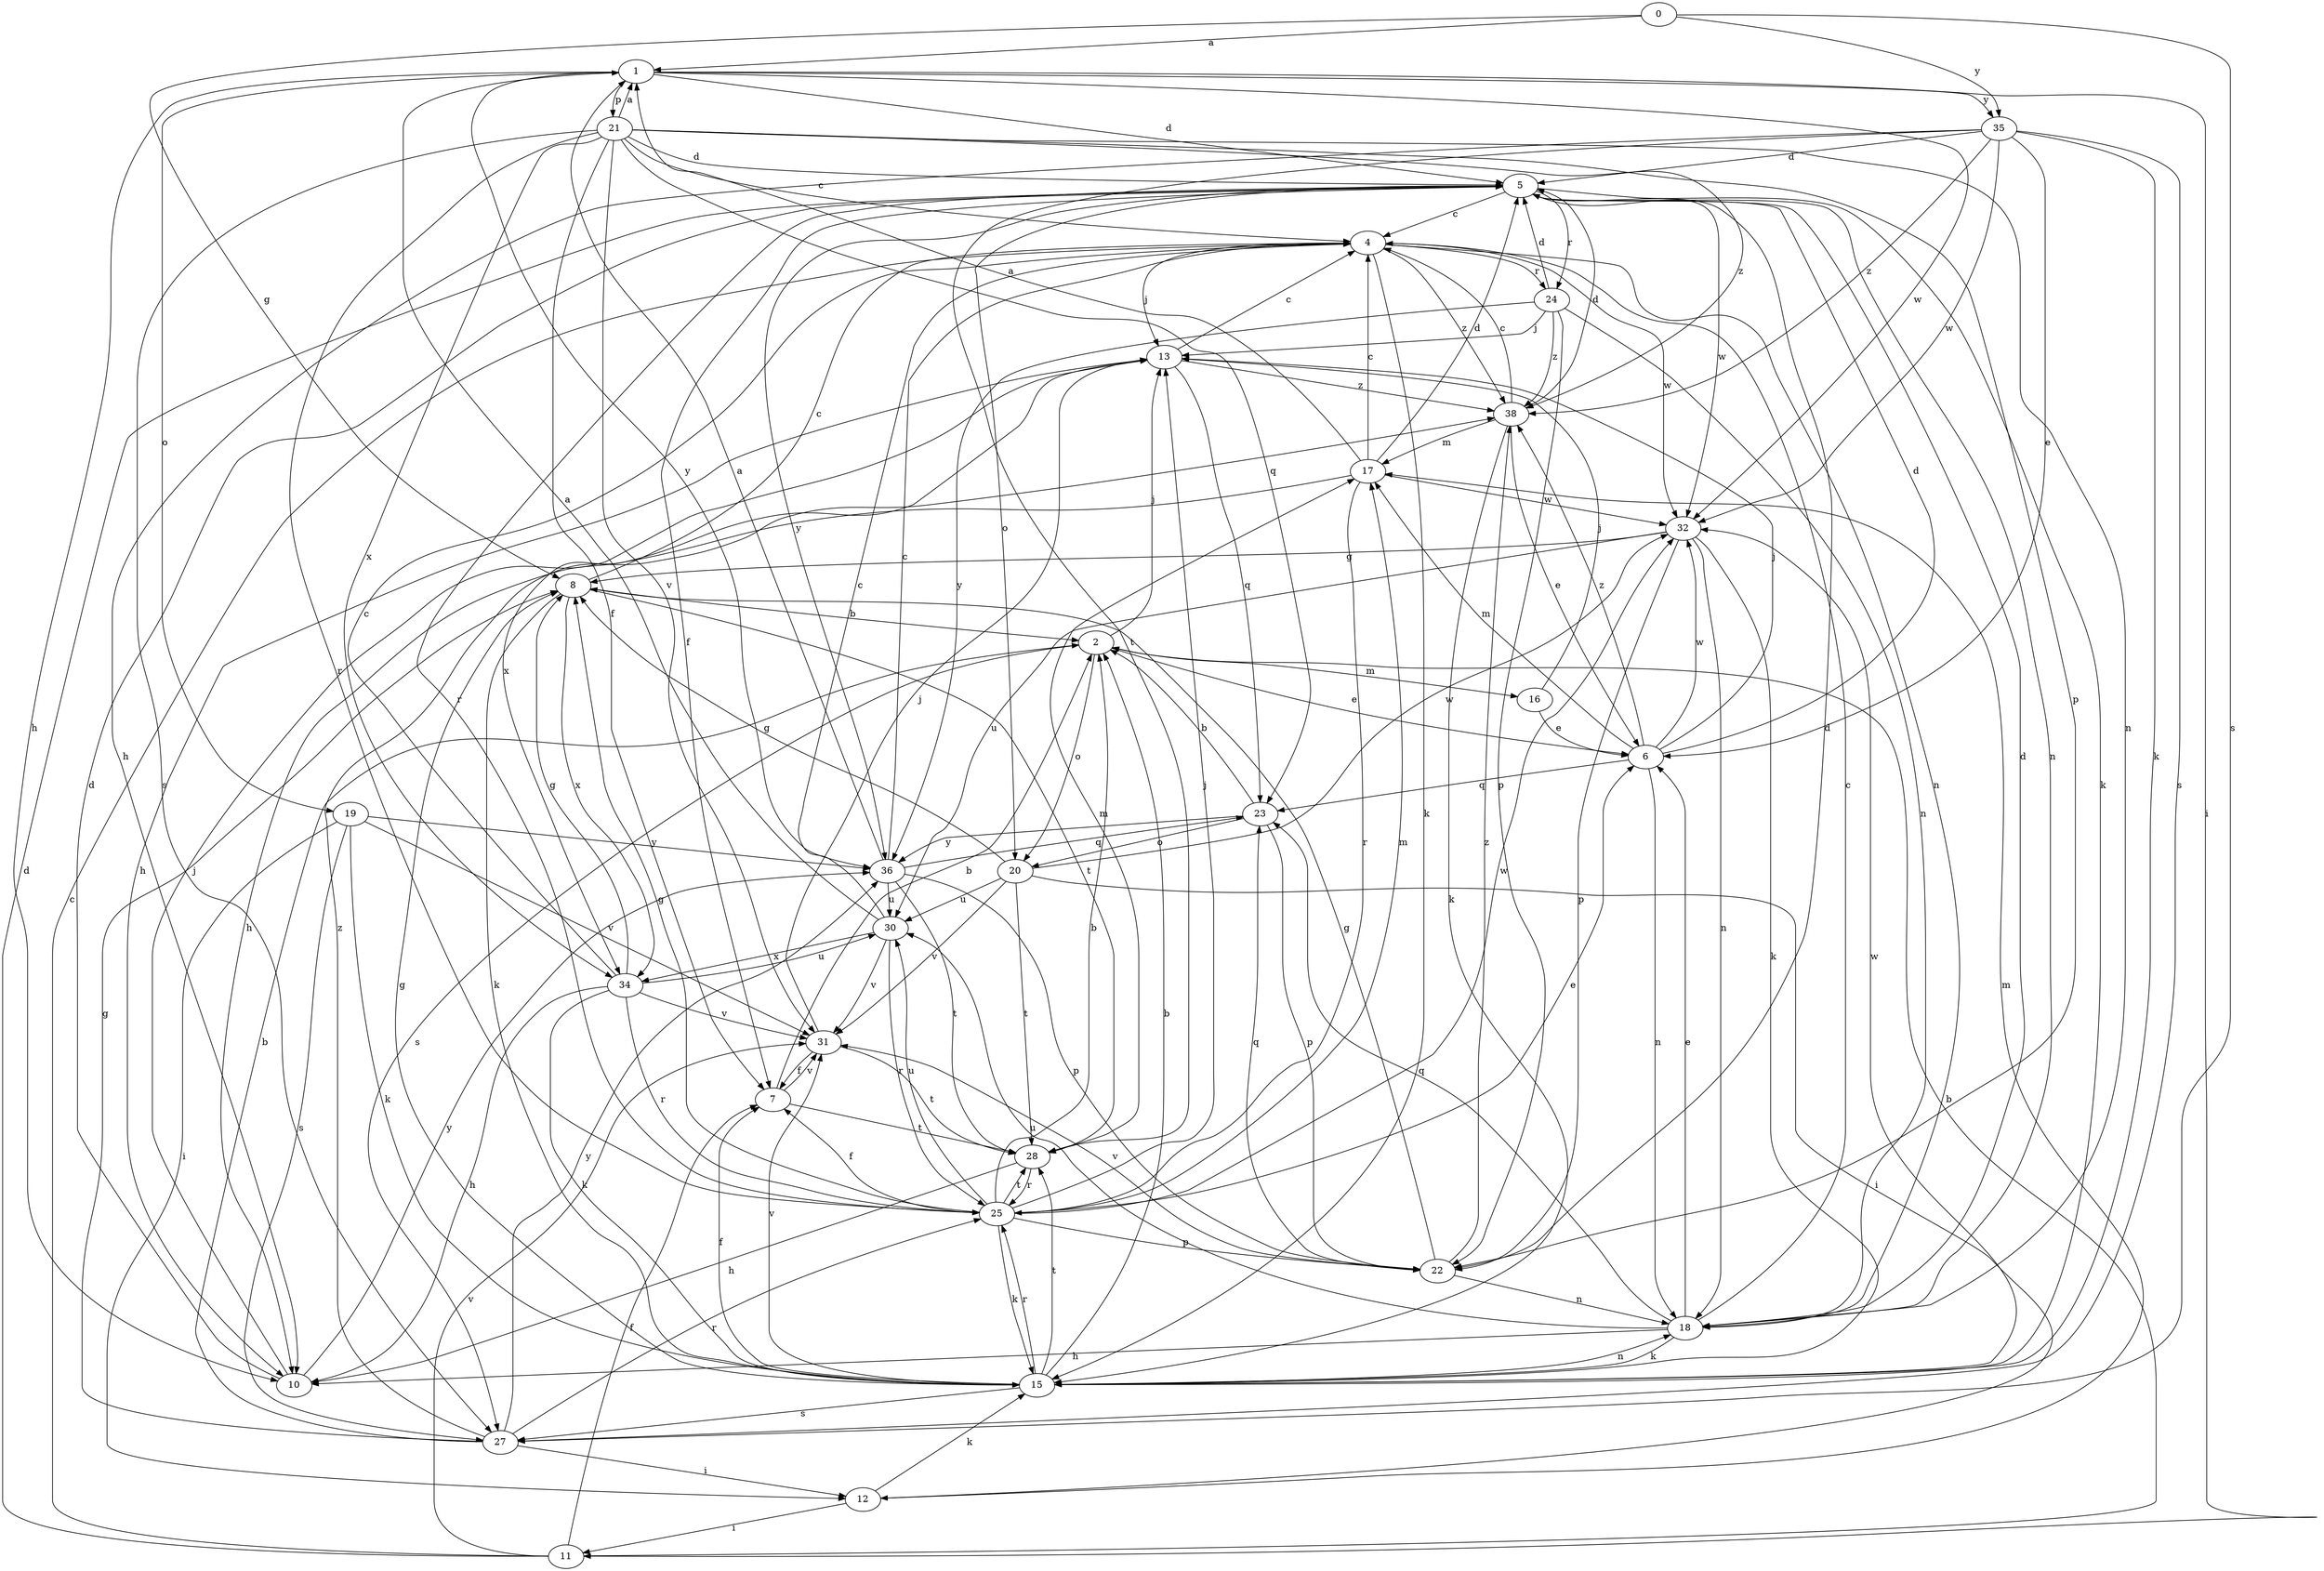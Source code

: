 strict digraph  {
0;
1;
2;
4;
5;
6;
7;
8;
10;
11;
12;
13;
15;
16;
17;
18;
19;
20;
21;
22;
23;
24;
25;
27;
28;
30;
31;
32;
34;
35;
36;
38;
0 -> 1  [label=a];
0 -> 8  [label=g];
0 -> 27  [label=s];
0 -> 35  [label=y];
1 -> 5  [label=d];
1 -> 10  [label=h];
1 -> 11  [label=i];
1 -> 19  [label=o];
1 -> 21  [label=p];
1 -> 32  [label=w];
1 -> 35  [label=y];
1 -> 36  [label=y];
2 -> 6  [label=e];
2 -> 13  [label=j];
2 -> 16  [label=m];
2 -> 20  [label=o];
2 -> 27  [label=s];
4 -> 13  [label=j];
4 -> 15  [label=k];
4 -> 18  [label=n];
4 -> 24  [label=r];
4 -> 32  [label=w];
4 -> 38  [label=z];
5 -> 4  [label=c];
5 -> 7  [label=f];
5 -> 15  [label=k];
5 -> 18  [label=n];
5 -> 20  [label=o];
5 -> 24  [label=r];
5 -> 25  [label=r];
5 -> 32  [label=w];
5 -> 36  [label=y];
6 -> 5  [label=d];
6 -> 13  [label=j];
6 -> 17  [label=m];
6 -> 18  [label=n];
6 -> 23  [label=q];
6 -> 32  [label=w];
6 -> 38  [label=z];
7 -> 2  [label=b];
7 -> 28  [label=t];
7 -> 31  [label=v];
8 -> 2  [label=b];
8 -> 4  [label=c];
8 -> 15  [label=k];
8 -> 28  [label=t];
8 -> 34  [label=x];
10 -> 5  [label=d];
10 -> 13  [label=j];
10 -> 36  [label=y];
11 -> 2  [label=b];
11 -> 4  [label=c];
11 -> 5  [label=d];
11 -> 7  [label=f];
11 -> 31  [label=v];
12 -> 11  [label=i];
12 -> 15  [label=k];
12 -> 17  [label=m];
13 -> 4  [label=c];
13 -> 10  [label=h];
13 -> 23  [label=q];
13 -> 34  [label=x];
13 -> 38  [label=z];
15 -> 2  [label=b];
15 -> 7  [label=f];
15 -> 8  [label=g];
15 -> 18  [label=n];
15 -> 25  [label=r];
15 -> 27  [label=s];
15 -> 28  [label=t];
15 -> 31  [label=v];
15 -> 32  [label=w];
16 -> 6  [label=e];
16 -> 13  [label=j];
17 -> 1  [label=a];
17 -> 4  [label=c];
17 -> 5  [label=d];
17 -> 10  [label=h];
17 -> 25  [label=r];
17 -> 32  [label=w];
18 -> 4  [label=c];
18 -> 5  [label=d];
18 -> 6  [label=e];
18 -> 10  [label=h];
18 -> 15  [label=k];
18 -> 23  [label=q];
18 -> 30  [label=u];
19 -> 12  [label=i];
19 -> 15  [label=k];
19 -> 27  [label=s];
19 -> 31  [label=v];
19 -> 36  [label=y];
20 -> 8  [label=g];
20 -> 12  [label=i];
20 -> 28  [label=t];
20 -> 30  [label=u];
20 -> 31  [label=v];
20 -> 32  [label=w];
21 -> 1  [label=a];
21 -> 4  [label=c];
21 -> 5  [label=d];
21 -> 7  [label=f];
21 -> 18  [label=n];
21 -> 22  [label=p];
21 -> 23  [label=q];
21 -> 25  [label=r];
21 -> 27  [label=s];
21 -> 31  [label=v];
21 -> 34  [label=x];
21 -> 38  [label=z];
22 -> 5  [label=d];
22 -> 8  [label=g];
22 -> 18  [label=n];
22 -> 23  [label=q];
22 -> 31  [label=v];
22 -> 38  [label=z];
23 -> 2  [label=b];
23 -> 20  [label=o];
23 -> 22  [label=p];
23 -> 36  [label=y];
24 -> 5  [label=d];
24 -> 13  [label=j];
24 -> 18  [label=n];
24 -> 22  [label=p];
24 -> 36  [label=y];
24 -> 38  [label=z];
25 -> 2  [label=b];
25 -> 6  [label=e];
25 -> 7  [label=f];
25 -> 8  [label=g];
25 -> 13  [label=j];
25 -> 15  [label=k];
25 -> 17  [label=m];
25 -> 22  [label=p];
25 -> 28  [label=t];
25 -> 30  [label=u];
25 -> 32  [label=w];
27 -> 2  [label=b];
27 -> 8  [label=g];
27 -> 12  [label=i];
27 -> 25  [label=r];
27 -> 36  [label=y];
27 -> 38  [label=z];
28 -> 10  [label=h];
28 -> 17  [label=m];
28 -> 25  [label=r];
30 -> 1  [label=a];
30 -> 4  [label=c];
30 -> 25  [label=r];
30 -> 31  [label=v];
30 -> 34  [label=x];
31 -> 7  [label=f];
31 -> 13  [label=j];
31 -> 28  [label=t];
32 -> 8  [label=g];
32 -> 15  [label=k];
32 -> 18  [label=n];
32 -> 22  [label=p];
32 -> 30  [label=u];
34 -> 4  [label=c];
34 -> 8  [label=g];
34 -> 10  [label=h];
34 -> 15  [label=k];
34 -> 25  [label=r];
34 -> 30  [label=u];
34 -> 31  [label=v];
35 -> 5  [label=d];
35 -> 6  [label=e];
35 -> 10  [label=h];
35 -> 15  [label=k];
35 -> 27  [label=s];
35 -> 28  [label=t];
35 -> 32  [label=w];
35 -> 38  [label=z];
36 -> 1  [label=a];
36 -> 4  [label=c];
36 -> 22  [label=p];
36 -> 23  [label=q];
36 -> 28  [label=t];
36 -> 30  [label=u];
38 -> 4  [label=c];
38 -> 5  [label=d];
38 -> 6  [label=e];
38 -> 15  [label=k];
38 -> 17  [label=m];
}
